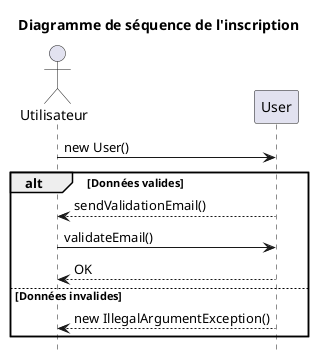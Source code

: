 @startuml
hide footbox
actor Utilisateur

title Diagramme de séquence de l'inscription

Utilisateur -> User: new User()

alt Données valides

    Utilisateur <-- User: sendValidationEmail()

    Utilisateur -> User: validateEmail()

    Utilisateur <-- User: OK

else Données invalides

    Utilisateur <-- User: new IllegalArgumentException()

end
@enduml